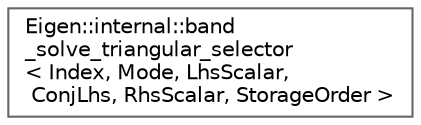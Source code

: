 digraph "类继承关系图"
{
 // LATEX_PDF_SIZE
  bgcolor="transparent";
  edge [fontname=Helvetica,fontsize=10,labelfontname=Helvetica,labelfontsize=10];
  node [fontname=Helvetica,fontsize=10,shape=box,height=0.2,width=0.4];
  rankdir="LR";
  Node0 [id="Node000000",label="Eigen::internal::band\l_solve_triangular_selector\l\< Index, Mode, LhsScalar,\l ConjLhs, RhsScalar, StorageOrder \>",height=0.2,width=0.4,color="grey40", fillcolor="white", style="filled",URL="$struct_eigen_1_1internal_1_1band__solve__triangular__selector.html",tooltip=" "];
}

